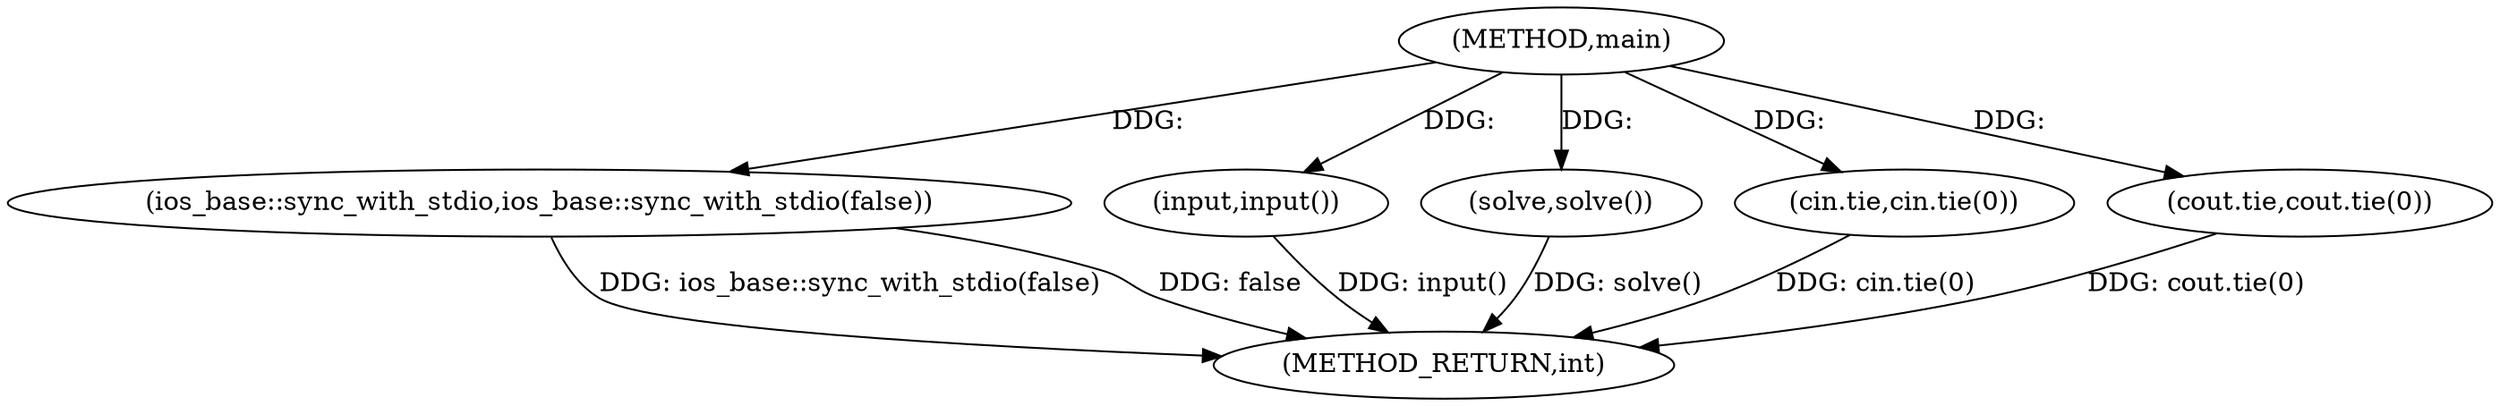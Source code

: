 digraph "main" {  
"1000391" [label = "(METHOD,main)" ]
"1000402" [label = "(METHOD_RETURN,int)" ]
"1000393" [label = "(ios_base::sync_with_stdio,ios_base::sync_with_stdio(false))" ]
"1000400" [label = "(input,input())" ]
"1000401" [label = "(solve,solve())" ]
"1000396" [label = "(cin.tie,cin.tie(0))" ]
"1000398" [label = "(cout.tie,cout.tie(0))" ]
  "1000393" -> "1000402"  [ label = "DDG: ios_base::sync_with_stdio(false)"] 
  "1000396" -> "1000402"  [ label = "DDG: cin.tie(0)"] 
  "1000398" -> "1000402"  [ label = "DDG: cout.tie(0)"] 
  "1000400" -> "1000402"  [ label = "DDG: input()"] 
  "1000401" -> "1000402"  [ label = "DDG: solve()"] 
  "1000393" -> "1000402"  [ label = "DDG: false"] 
  "1000391" -> "1000400"  [ label = "DDG: "] 
  "1000391" -> "1000401"  [ label = "DDG: "] 
  "1000391" -> "1000393"  [ label = "DDG: "] 
  "1000391" -> "1000396"  [ label = "DDG: "] 
  "1000391" -> "1000398"  [ label = "DDG: "] 
}
